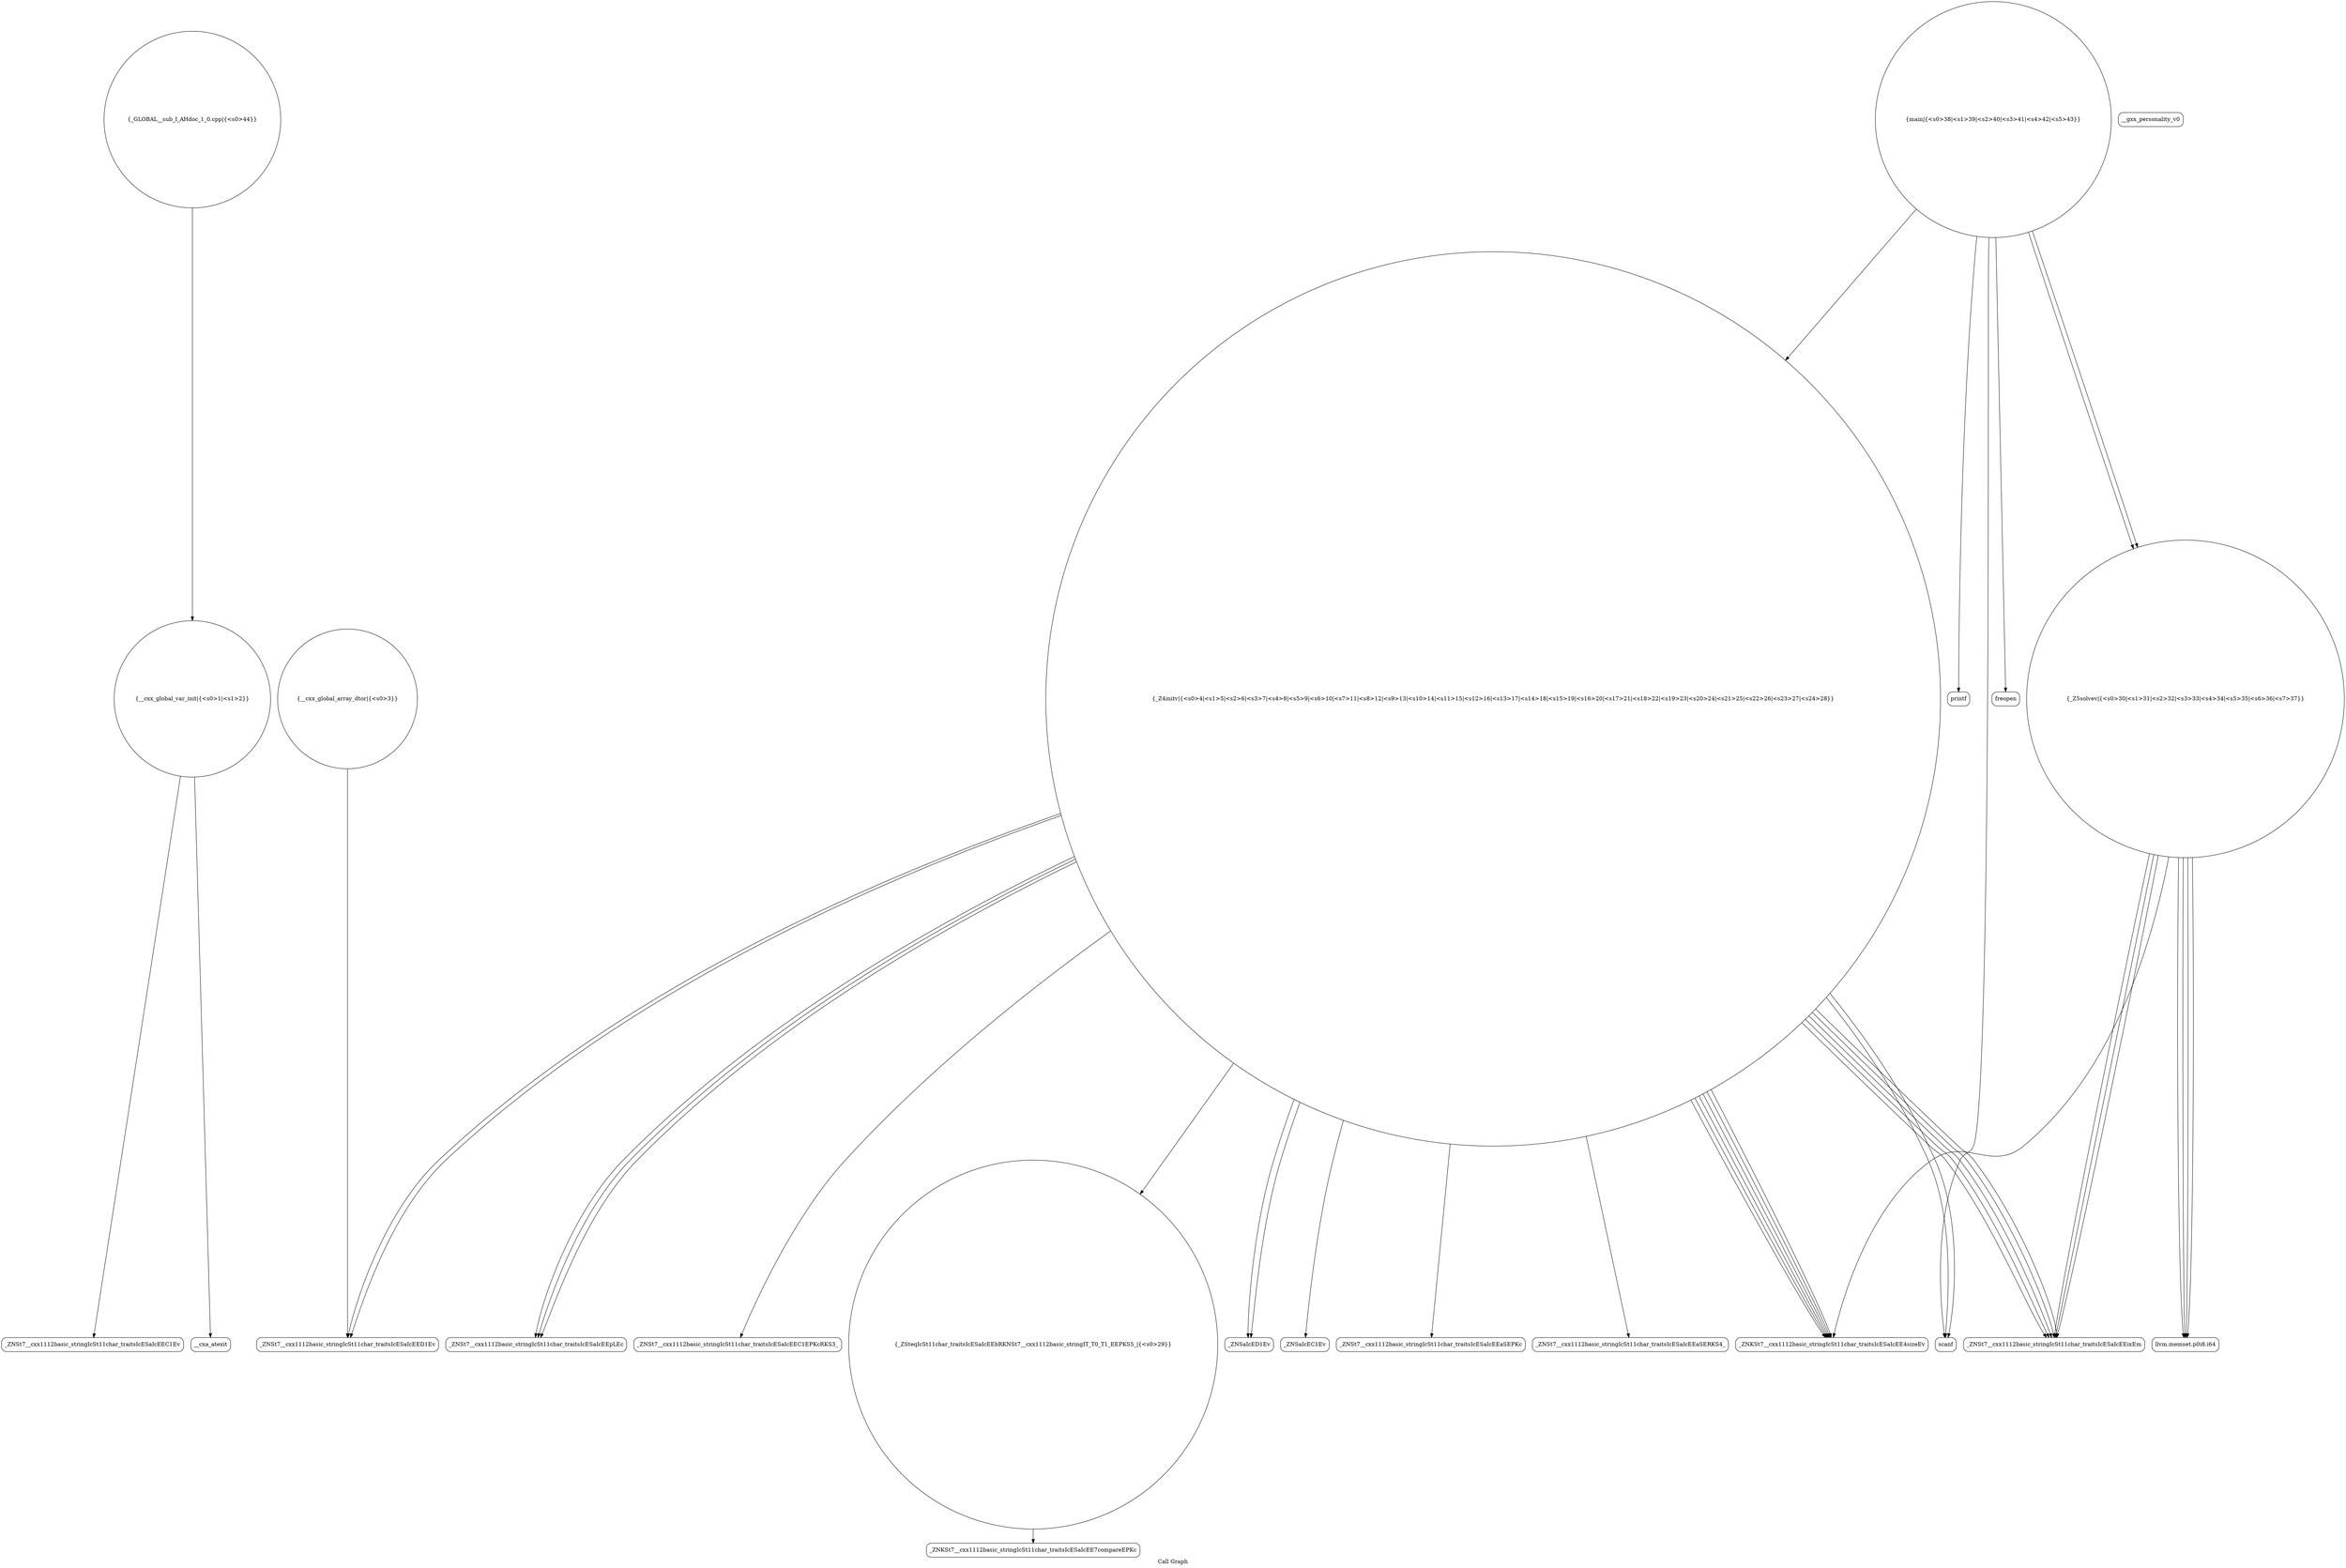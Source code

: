 digraph "Call Graph" {
	label="Call Graph";

	Node0x56366866f500 [shape=record,shape=circle,label="{__cxx_global_var_init|{<s0>1|<s1>2}}"];
	Node0x56366866f500:s0 -> Node0x56366866f990[color=black];
	Node0x56366866f500:s1 -> Node0x56366866fb10[color=black];
	Node0x56366866fc90 [shape=record,shape=Mrecord,label="{_ZNSt7__cxx1112basic_stringIcSt11char_traitsIcESaIcEEaSEPKc}"];
	Node0x563668670010 [shape=record,shape=Mrecord,label="{__gxx_personality_v0}"];
	Node0x563668670390 [shape=record,shape=Mrecord,label="{printf}"];
	Node0x56366866fa10 [shape=record,shape=circle,label="{__cxx_global_array_dtor|{<s0>3}}"];
	Node0x56366866fa10:s0 -> Node0x56366866fa90[color=black];
	Node0x56366866fd90 [shape=record,shape=Mrecord,label="{_ZNSt7__cxx1112basic_stringIcSt11char_traitsIcESaIcEEixEm}"];
	Node0x563668670110 [shape=record,shape=Mrecord,label="{_ZNSt7__cxx1112basic_stringIcSt11char_traitsIcESaIcEEaSERKS4_}"];
	Node0x563668670490 [shape=record,shape=circle,label="{_GLOBAL__sub_I_AHdoc_1_0.cpp|{<s0>44}}"];
	Node0x563668670490:s0 -> Node0x56366866f500[color=black];
	Node0x56366866fb10 [shape=record,shape=Mrecord,label="{__cxa_atexit}"];
	Node0x56366866fe90 [shape=record,shape=Mrecord,label="{_ZNSt7__cxx1112basic_stringIcSt11char_traitsIcESaIcEEpLEc}"];
	Node0x563668670210 [shape=record,shape=Mrecord,label="{llvm.memset.p0i8.i64}"];
	Node0x56366866fc10 [shape=record,shape=Mrecord,label="{scanf}"];
	Node0x56366866ff90 [shape=record,shape=Mrecord,label="{_ZNSt7__cxx1112basic_stringIcSt11char_traitsIcESaIcEEC1EPKcRKS3_}"];
	Node0x563668670310 [shape=record,shape=Mrecord,label="{freopen}"];
	Node0x56366866f990 [shape=record,shape=Mrecord,label="{_ZNSt7__cxx1112basic_stringIcSt11char_traitsIcESaIcEEC1Ev}"];
	Node0x56366866fd10 [shape=record,shape=circle,label="{_ZSteqIcSt11char_traitsIcESaIcEEbRKNSt7__cxx1112basic_stringIT_T0_T1_EEPKS5_|{<s0>29}}"];
	Node0x56366866fd10:s0 -> Node0x563668670410[color=black];
	Node0x563668670090 [shape=record,shape=Mrecord,label="{_ZNSaIcED1Ev}"];
	Node0x563668670410 [shape=record,shape=Mrecord,label="{_ZNKSt7__cxx1112basic_stringIcSt11char_traitsIcESaIcEE7compareEPKc}"];
	Node0x56366866fa90 [shape=record,shape=Mrecord,label="{_ZNSt7__cxx1112basic_stringIcSt11char_traitsIcESaIcEED1Ev}"];
	Node0x56366866fe10 [shape=record,shape=Mrecord,label="{_ZNKSt7__cxx1112basic_stringIcSt11char_traitsIcESaIcEE4sizeEv}"];
	Node0x563668670190 [shape=record,shape=circle,label="{_Z5solvev|{<s0>30|<s1>31|<s2>32|<s3>33|<s4>34|<s5>35|<s6>36|<s7>37}}"];
	Node0x563668670190:s0 -> Node0x563668670210[color=black];
	Node0x563668670190:s1 -> Node0x563668670210[color=black];
	Node0x563668670190:s2 -> Node0x56366866fe10[color=black];
	Node0x563668670190:s3 -> Node0x56366866fd90[color=black];
	Node0x563668670190:s4 -> Node0x56366866fd90[color=black];
	Node0x563668670190:s5 -> Node0x56366866fd90[color=black];
	Node0x563668670190:s6 -> Node0x563668670210[color=black];
	Node0x563668670190:s7 -> Node0x563668670210[color=black];
	Node0x56366866fb90 [shape=record,shape=circle,label="{_Z4initv|{<s0>4|<s1>5|<s2>6|<s3>7|<s4>8|<s5>9|<s6>10|<s7>11|<s8>12|<s9>13|<s10>14|<s11>15|<s12>16|<s13>17|<s14>18|<s15>19|<s16>20|<s17>21|<s18>22|<s19>23|<s20>24|<s21>25|<s22>26|<s23>27|<s24>28}}"];
	Node0x56366866fb90:s0 -> Node0x56366866fc10[color=black];
	Node0x56366866fb90:s1 -> Node0x56366866fc10[color=black];
	Node0x56366866fb90:s2 -> Node0x56366866fc90[color=black];
	Node0x56366866fb90:s3 -> Node0x56366866fd10[color=black];
	Node0x56366866fb90:s4 -> Node0x56366866fe10[color=black];
	Node0x56366866fb90:s5 -> Node0x56366866fd90[color=black];
	Node0x56366866fb90:s6 -> Node0x56366866fe90[color=black];
	Node0x56366866fb90:s7 -> Node0x56366866fe10[color=black];
	Node0x56366866fb90:s8 -> Node0x56366866fe10[color=black];
	Node0x56366866fb90:s9 -> Node0x56366866fe10[color=black];
	Node0x56366866fb90:s10 -> Node0x56366866fd90[color=black];
	Node0x56366866fb90:s11 -> Node0x56366866fd90[color=black];
	Node0x56366866fb90:s12 -> Node0x56366866fe10[color=black];
	Node0x56366866fb90:s13 -> Node0x56366866ff10[color=black];
	Node0x56366866fb90:s14 -> Node0x56366866ff90[color=black];
	Node0x56366866fb90:s15 -> Node0x563668670090[color=black];
	Node0x56366866fb90:s16 -> Node0x56366866fd90[color=black];
	Node0x56366866fb90:s17 -> Node0x56366866fe90[color=black];
	Node0x56366866fb90:s18 -> Node0x56366866fe10[color=black];
	Node0x56366866fb90:s19 -> Node0x56366866fd90[color=black];
	Node0x56366866fb90:s20 -> Node0x56366866fe90[color=black];
	Node0x56366866fb90:s21 -> Node0x563668670110[color=black];
	Node0x56366866fb90:s22 -> Node0x56366866fa90[color=black];
	Node0x56366866fb90:s23 -> Node0x563668670090[color=black];
	Node0x56366866fb90:s24 -> Node0x56366866fa90[color=black];
	Node0x56366866ff10 [shape=record,shape=Mrecord,label="{_ZNSaIcEC1Ev}"];
	Node0x563668670290 [shape=record,shape=circle,label="{main|{<s0>38|<s1>39|<s2>40|<s3>41|<s4>42|<s5>43}}"];
	Node0x563668670290:s0 -> Node0x563668670310[color=black];
	Node0x563668670290:s1 -> Node0x56366866fc10[color=black];
	Node0x563668670290:s2 -> Node0x56366866fb90[color=black];
	Node0x563668670290:s3 -> Node0x563668670190[color=black];
	Node0x563668670290:s4 -> Node0x563668670390[color=black];
	Node0x563668670290:s5 -> Node0x563668670190[color=black];
}
